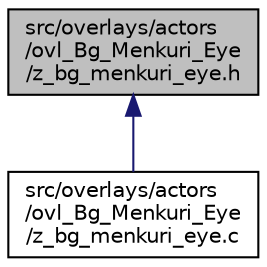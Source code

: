 digraph "src/overlays/actors/ovl_Bg_Menkuri_Eye/z_bg_menkuri_eye.h"
{
 // LATEX_PDF_SIZE
  edge [fontname="Helvetica",fontsize="10",labelfontname="Helvetica",labelfontsize="10"];
  node [fontname="Helvetica",fontsize="10",shape=record];
  Node1 [label="src/overlays/actors\l/ovl_Bg_Menkuri_Eye\l/z_bg_menkuri_eye.h",height=0.2,width=0.4,color="black", fillcolor="grey75", style="filled", fontcolor="black",tooltip=" "];
  Node1 -> Node2 [dir="back",color="midnightblue",fontsize="10",style="solid",fontname="Helvetica"];
  Node2 [label="src/overlays/actors\l/ovl_Bg_Menkuri_Eye\l/z_bg_menkuri_eye.c",height=0.2,width=0.4,color="black", fillcolor="white", style="filled",URL="$da/d1d/z__bg__menkuri__eye_8c.html",tooltip=" "];
}
